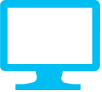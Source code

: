 <mxfile version="24.2.1" type="github">
  <diagram name="Page-1" id="DaeDmcBLZQ6chdSBhRTc">
    <mxGraphModel dx="927" dy="465" grid="1" gridSize="10" guides="1" tooltips="1" connect="1" arrows="1" fold="1" page="1" pageScale="1" pageWidth="827" pageHeight="1169" math="0" shadow="0">
      <root>
        <mxCell id="0" />
        <mxCell id="1" parent="0" />
        <mxCell id="ben5U8rEEhO7ePI2dHpk-1" value="" style="verticalLabelPosition=bottom;html=1;verticalAlign=top;align=center;strokeColor=none;fillColor=#00BEF2;shape=mxgraph.azure.computer;pointerEvents=1;" vertex="1" parent="1">
          <mxGeometry x="150" y="250" width="50" height="45" as="geometry" />
        </mxCell>
      </root>
    </mxGraphModel>
  </diagram>
</mxfile>
